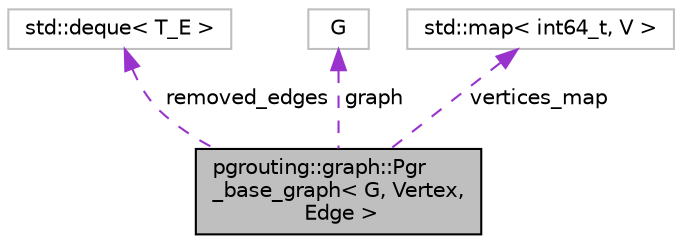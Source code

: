 digraph "pgrouting::graph::Pgr_base_graph&lt; G, Vertex, Edge &gt;"
{
  edge [fontname="Helvetica",fontsize="10",labelfontname="Helvetica",labelfontsize="10"];
  node [fontname="Helvetica",fontsize="10",shape=record];
  Node1 [label="pgrouting::graph::Pgr\l_base_graph\< G, Vertex,\l Edge \>",height=0.2,width=0.4,color="black", fillcolor="grey75", style="filled" fontcolor="black"];
  Node2 -> Node1 [dir="back",color="darkorchid3",fontsize="10",style="dashed",label=" removed_edges" ,fontname="Helvetica"];
  Node2 [label="std::deque\< T_E \>",height=0.2,width=0.4,color="grey75", fillcolor="white", style="filled"];
  Node3 -> Node1 [dir="back",color="darkorchid3",fontsize="10",style="dashed",label=" graph" ,fontname="Helvetica"];
  Node3 [label="G",height=0.2,width=0.4,color="grey75", fillcolor="white", style="filled"];
  Node4 -> Node1 [dir="back",color="darkorchid3",fontsize="10",style="dashed",label=" vertices_map" ,fontname="Helvetica"];
  Node4 [label="std::map\< int64_t, V \>",height=0.2,width=0.4,color="grey75", fillcolor="white", style="filled"];
}
